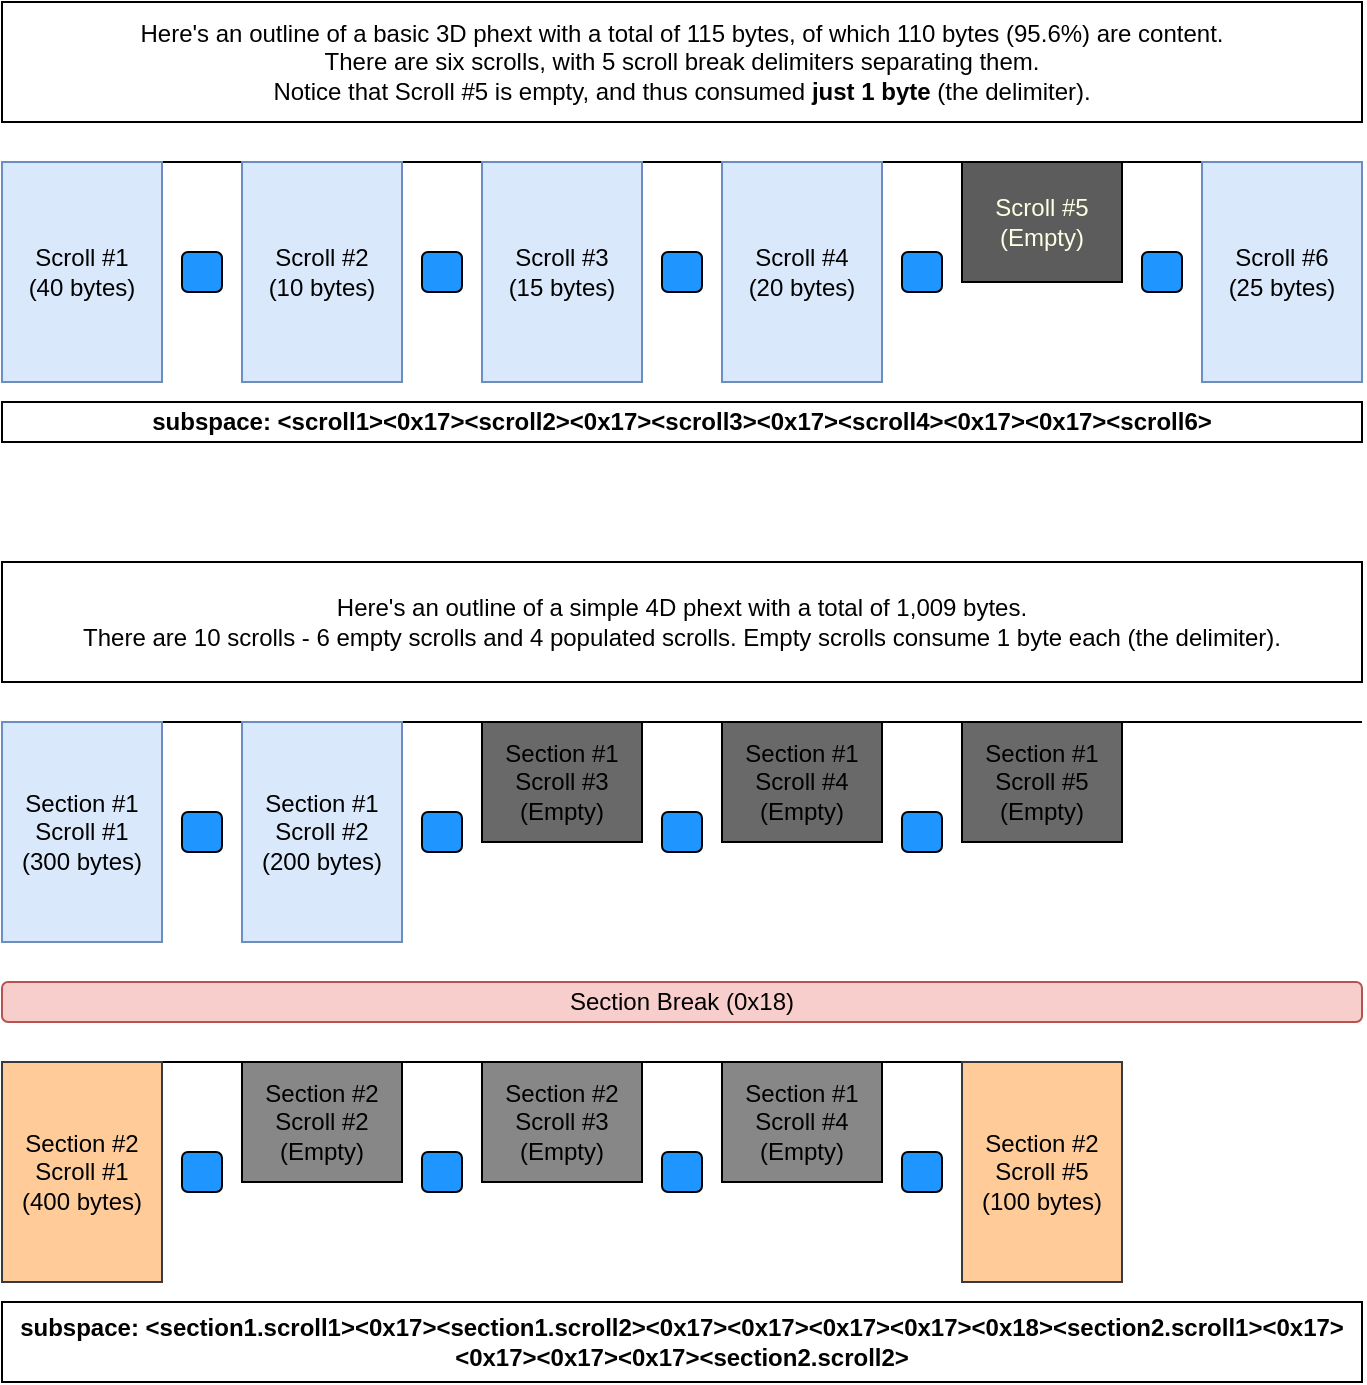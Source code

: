 <mxfile version="22.1.16" type="device">
  <diagram name="Page-1" id="bVtOglxRDTdIJFlZDQ3k">
    <mxGraphModel dx="1430" dy="781" grid="1" gridSize="10" guides="1" tooltips="1" connect="1" arrows="1" fold="1" page="1" pageScale="1" pageWidth="850" pageHeight="1100" math="0" shadow="0">
      <root>
        <mxCell id="0" />
        <mxCell id="1" parent="0" />
        <mxCell id="oFJZ7PMcDvXulJSJ4uUZ-1" value="" style="endArrow=none;html=1;rounded=0;entryX=1;entryY=0;entryDx=0;entryDy=0;" edge="1" parent="1" target="oFJZ7PMcDvXulJSJ4uUZ-8">
          <mxGeometry width="50" height="50" relative="1" as="geometry">
            <mxPoint x="80" y="320" as="sourcePoint" />
            <mxPoint x="680" y="320" as="targetPoint" />
          </mxGeometry>
        </mxCell>
        <mxCell id="oFJZ7PMcDvXulJSJ4uUZ-3" value="Scroll #1&lt;br&gt;(40 bytes)" style="rounded=0;whiteSpace=wrap;html=1;fillColor=#dae8fc;strokeColor=#6c8ebf;" vertex="1" parent="1">
          <mxGeometry x="80" y="320" width="80" height="110" as="geometry" />
        </mxCell>
        <mxCell id="oFJZ7PMcDvXulJSJ4uUZ-4" value="Scroll #2&lt;br&gt;(10 bytes)" style="rounded=0;whiteSpace=wrap;html=1;fillColor=#dae8fc;strokeColor=#6c8ebf;" vertex="1" parent="1">
          <mxGeometry x="200" y="320" width="80" height="110" as="geometry" />
        </mxCell>
        <mxCell id="oFJZ7PMcDvXulJSJ4uUZ-5" value="Scroll #3&lt;br&gt;(15 bytes)" style="rounded=0;whiteSpace=wrap;html=1;fillColor=#dae8fc;strokeColor=#6c8ebf;" vertex="1" parent="1">
          <mxGeometry x="320" y="320" width="80" height="110" as="geometry" />
        </mxCell>
        <mxCell id="oFJZ7PMcDvXulJSJ4uUZ-6" value="Scroll #4&lt;br&gt;(20 bytes)" style="rounded=0;whiteSpace=wrap;html=1;fillColor=#dae8fc;strokeColor=#6c8ebf;" vertex="1" parent="1">
          <mxGeometry x="440" y="320" width="80" height="110" as="geometry" />
        </mxCell>
        <mxCell id="oFJZ7PMcDvXulJSJ4uUZ-7" value="&lt;font color=&quot;#feffe3&quot;&gt;Scroll #5&lt;br&gt;(Empty)&lt;/font&gt;" style="rounded=0;whiteSpace=wrap;html=1;fillColor=#5c5c5c;" vertex="1" parent="1">
          <mxGeometry x="560" y="320" width="80" height="60" as="geometry" />
        </mxCell>
        <mxCell id="oFJZ7PMcDvXulJSJ4uUZ-8" value="Scroll #6&lt;br&gt;(25 bytes)" style="rounded=0;whiteSpace=wrap;html=1;fillColor=#dae8fc;strokeColor=#6c8ebf;" vertex="1" parent="1">
          <mxGeometry x="680" y="320" width="80" height="110" as="geometry" />
        </mxCell>
        <mxCell id="oFJZ7PMcDvXulJSJ4uUZ-9" value="Here&#39;s an outline of a basic 3D phext with a total of 115 bytes, of which 110 bytes (95.6%) are content.&lt;br&gt;There are six scrolls, with 5 scroll break delimiters separating them.&lt;br&gt;Notice that Scroll #5 is empty, and thus consumed &lt;b&gt;just 1 byte &lt;/b&gt;(the delimiter)." style="rounded=0;whiteSpace=wrap;html=1;" vertex="1" parent="1">
          <mxGeometry x="80" y="240" width="680" height="60" as="geometry" />
        </mxCell>
        <mxCell id="oFJZ7PMcDvXulJSJ4uUZ-11" value="" style="rounded=1;whiteSpace=wrap;html=1;fillColor=#1F96FF;" vertex="1" parent="1">
          <mxGeometry x="170" y="365" width="20" height="20" as="geometry" />
        </mxCell>
        <mxCell id="oFJZ7PMcDvXulJSJ4uUZ-12" value="" style="rounded=1;whiteSpace=wrap;html=1;fillColor=#1F96FF;" vertex="1" parent="1">
          <mxGeometry x="290" y="365" width="20" height="20" as="geometry" />
        </mxCell>
        <mxCell id="oFJZ7PMcDvXulJSJ4uUZ-13" value="" style="rounded=1;whiteSpace=wrap;html=1;fillColor=#1F96FF;" vertex="1" parent="1">
          <mxGeometry x="410" y="365" width="20" height="20" as="geometry" />
        </mxCell>
        <mxCell id="oFJZ7PMcDvXulJSJ4uUZ-14" value="" style="rounded=1;whiteSpace=wrap;html=1;fillColor=#1F96FF;" vertex="1" parent="1">
          <mxGeometry x="530" y="365" width="20" height="20" as="geometry" />
        </mxCell>
        <mxCell id="oFJZ7PMcDvXulJSJ4uUZ-15" value="" style="rounded=1;whiteSpace=wrap;html=1;fillColor=#1F96FF;" vertex="1" parent="1">
          <mxGeometry x="650" y="365" width="20" height="20" as="geometry" />
        </mxCell>
        <mxCell id="oFJZ7PMcDvXulJSJ4uUZ-16" value="" style="endArrow=none;html=1;rounded=0;entryX=1;entryY=0;entryDx=0;entryDy=0;" edge="1" parent="1">
          <mxGeometry width="50" height="50" relative="1" as="geometry">
            <mxPoint x="80" y="600" as="sourcePoint" />
            <mxPoint x="760" y="600" as="targetPoint" />
          </mxGeometry>
        </mxCell>
        <mxCell id="oFJZ7PMcDvXulJSJ4uUZ-17" value="Section #1&lt;br&gt;Scroll #1&lt;br&gt;(300 bytes)" style="rounded=0;whiteSpace=wrap;html=1;fillColor=#dae8fc;strokeColor=#6c8ebf;" vertex="1" parent="1">
          <mxGeometry x="80" y="600" width="80" height="110" as="geometry" />
        </mxCell>
        <mxCell id="oFJZ7PMcDvXulJSJ4uUZ-18" value="Section #1 Scroll #2&lt;br&gt;(200 bytes)" style="rounded=0;whiteSpace=wrap;html=1;fillColor=#dae8fc;strokeColor=#6c8ebf;" vertex="1" parent="1">
          <mxGeometry x="200" y="600" width="80" height="110" as="geometry" />
        </mxCell>
        <mxCell id="oFJZ7PMcDvXulJSJ4uUZ-23" value="Here&#39;s an outline of a simple 4D phext with a total of 1,009 bytes.&lt;br&gt;There are 10 scrolls - 6 empty scrolls and 4 populated scrolls. Empty scrolls consume 1 byte each (the delimiter)." style="rounded=0;whiteSpace=wrap;html=1;" vertex="1" parent="1">
          <mxGeometry x="80" y="520" width="680" height="60" as="geometry" />
        </mxCell>
        <mxCell id="oFJZ7PMcDvXulJSJ4uUZ-24" value="" style="rounded=1;whiteSpace=wrap;html=1;fillColor=#1F96FF;" vertex="1" parent="1">
          <mxGeometry x="170" y="645" width="20" height="20" as="geometry" />
        </mxCell>
        <mxCell id="oFJZ7PMcDvXulJSJ4uUZ-29" value="" style="endArrow=none;html=1;rounded=0;entryX=1;entryY=0;entryDx=0;entryDy=0;" edge="1" parent="1" target="oFJZ7PMcDvXulJSJ4uUZ-42">
          <mxGeometry width="50" height="50" relative="1" as="geometry">
            <mxPoint x="80" y="770" as="sourcePoint" />
            <mxPoint x="760" y="770" as="targetPoint" />
          </mxGeometry>
        </mxCell>
        <mxCell id="oFJZ7PMcDvXulJSJ4uUZ-30" value="Section #2 Scroll #1&lt;br&gt;(400 bytes)" style="rounded=0;whiteSpace=wrap;html=1;fillColor=#ffcc99;strokeColor=#36393d;" vertex="1" parent="1">
          <mxGeometry x="80" y="770" width="80" height="110" as="geometry" />
        </mxCell>
        <mxCell id="oFJZ7PMcDvXulJSJ4uUZ-32" value="" style="rounded=1;whiteSpace=wrap;html=1;fillColor=#1F96FF;" vertex="1" parent="1">
          <mxGeometry x="170" y="815" width="20" height="20" as="geometry" />
        </mxCell>
        <mxCell id="oFJZ7PMcDvXulJSJ4uUZ-33" value="" style="rounded=1;whiteSpace=wrap;html=1;fillColor=#1F96FF;" vertex="1" parent="1">
          <mxGeometry x="290" y="645" width="20" height="20" as="geometry" />
        </mxCell>
        <mxCell id="oFJZ7PMcDvXulJSJ4uUZ-34" value="" style="rounded=1;whiteSpace=wrap;html=1;fillColor=#1F96FF;" vertex="1" parent="1">
          <mxGeometry x="410" y="645" width="20" height="20" as="geometry" />
        </mxCell>
        <mxCell id="oFJZ7PMcDvXulJSJ4uUZ-35" value="Section #1 Scroll #3&lt;br&gt;(Empty)" style="rounded=0;whiteSpace=wrap;html=1;fillColor=#696969;" vertex="1" parent="1">
          <mxGeometry x="320" y="600" width="80" height="60" as="geometry" />
        </mxCell>
        <mxCell id="oFJZ7PMcDvXulJSJ4uUZ-36" value="Section #1 Scroll #4 (Empty)" style="rounded=0;whiteSpace=wrap;html=1;fillColor=#696969;" vertex="1" parent="1">
          <mxGeometry x="440" y="600" width="80" height="60" as="geometry" />
        </mxCell>
        <mxCell id="oFJZ7PMcDvXulJSJ4uUZ-37" value="" style="rounded=1;whiteSpace=wrap;html=1;fillColor=#1F96FF;" vertex="1" parent="1">
          <mxGeometry x="530" y="645" width="20" height="20" as="geometry" />
        </mxCell>
        <mxCell id="oFJZ7PMcDvXulJSJ4uUZ-38" value="Section #1 Scroll #5 (Empty)" style="rounded=0;whiteSpace=wrap;html=1;fillColor=#696969;" vertex="1" parent="1">
          <mxGeometry x="560" y="600" width="80" height="60" as="geometry" />
        </mxCell>
        <mxCell id="oFJZ7PMcDvXulJSJ4uUZ-39" value="" style="rounded=1;whiteSpace=wrap;html=1;fillColor=#1F96FF;" vertex="1" parent="1">
          <mxGeometry x="290" y="815" width="20" height="20" as="geometry" />
        </mxCell>
        <mxCell id="oFJZ7PMcDvXulJSJ4uUZ-40" value="" style="rounded=1;whiteSpace=wrap;html=1;fillColor=#1F96FF;" vertex="1" parent="1">
          <mxGeometry x="410" y="815" width="20" height="20" as="geometry" />
        </mxCell>
        <mxCell id="oFJZ7PMcDvXulJSJ4uUZ-41" value="" style="rounded=1;whiteSpace=wrap;html=1;fillColor=#1F96FF;" vertex="1" parent="1">
          <mxGeometry x="530" y="815" width="20" height="20" as="geometry" />
        </mxCell>
        <mxCell id="oFJZ7PMcDvXulJSJ4uUZ-42" value="Section #2 Scroll #5&lt;br&gt;(100 bytes)" style="rounded=0;whiteSpace=wrap;html=1;fillColor=#ffcc99;strokeColor=#36393d;" vertex="1" parent="1">
          <mxGeometry x="560" y="770" width="80" height="110" as="geometry" />
        </mxCell>
        <mxCell id="oFJZ7PMcDvXulJSJ4uUZ-43" value="Section #2 Scroll #2&lt;br&gt;(Empty)" style="rounded=0;whiteSpace=wrap;html=1;fillColor=#878787;" vertex="1" parent="1">
          <mxGeometry x="200" y="770" width="80" height="60" as="geometry" />
        </mxCell>
        <mxCell id="oFJZ7PMcDvXulJSJ4uUZ-44" value="Section #2 Scroll #3&lt;br&gt;(Empty)" style="rounded=0;whiteSpace=wrap;html=1;fillColor=#878787;" vertex="1" parent="1">
          <mxGeometry x="320" y="770" width="80" height="60" as="geometry" />
        </mxCell>
        <mxCell id="oFJZ7PMcDvXulJSJ4uUZ-45" value="Section #1 Scroll #4&lt;br&gt;(Empty)" style="rounded=0;whiteSpace=wrap;html=1;fillColor=#878787;" vertex="1" parent="1">
          <mxGeometry x="440" y="770" width="80" height="60" as="geometry" />
        </mxCell>
        <mxCell id="oFJZ7PMcDvXulJSJ4uUZ-46" value="Section Break (0x18)" style="rounded=1;whiteSpace=wrap;html=1;fillColor=#f8cecc;strokeColor=#b85450;" vertex="1" parent="1">
          <mxGeometry x="80" y="730" width="680" height="20" as="geometry" />
        </mxCell>
        <mxCell id="oFJZ7PMcDvXulJSJ4uUZ-49" value="subspace: &amp;lt;scroll1&amp;gt;&amp;lt;0x17&amp;gt;&amp;lt;scroll2&amp;gt;&amp;lt;0x17&amp;gt;&amp;lt;scroll3&amp;gt;&amp;lt;0x17&amp;gt;&amp;lt;scroll4&amp;gt;&amp;lt;0x17&amp;gt;&amp;lt;0x17&amp;gt;&amp;lt;scroll6&amp;gt;" style="rounded=0;whiteSpace=wrap;html=1;fontStyle=1" vertex="1" parent="1">
          <mxGeometry x="80" y="440" width="680" height="20" as="geometry" />
        </mxCell>
        <mxCell id="oFJZ7PMcDvXulJSJ4uUZ-50" value="subspace: &amp;lt;section1.scroll1&amp;gt;&amp;lt;0x17&amp;gt;&amp;lt;section1.scroll2&amp;gt;&amp;lt;0x17&amp;gt;&amp;lt;0x17&amp;gt;&amp;lt;0x17&amp;gt;&amp;lt;0x17&amp;gt;&amp;lt;0x18&amp;gt;&amp;lt;section2.scroll1&amp;gt;&amp;lt;0x17&amp;gt;&amp;lt;0x17&amp;gt;&amp;lt;0x17&amp;gt;&amp;lt;0x17&amp;gt;&amp;lt;section2.scroll2&amp;gt;" style="rounded=0;whiteSpace=wrap;html=1;fontStyle=1" vertex="1" parent="1">
          <mxGeometry x="80" y="890" width="680" height="40" as="geometry" />
        </mxCell>
      </root>
    </mxGraphModel>
  </diagram>
</mxfile>
